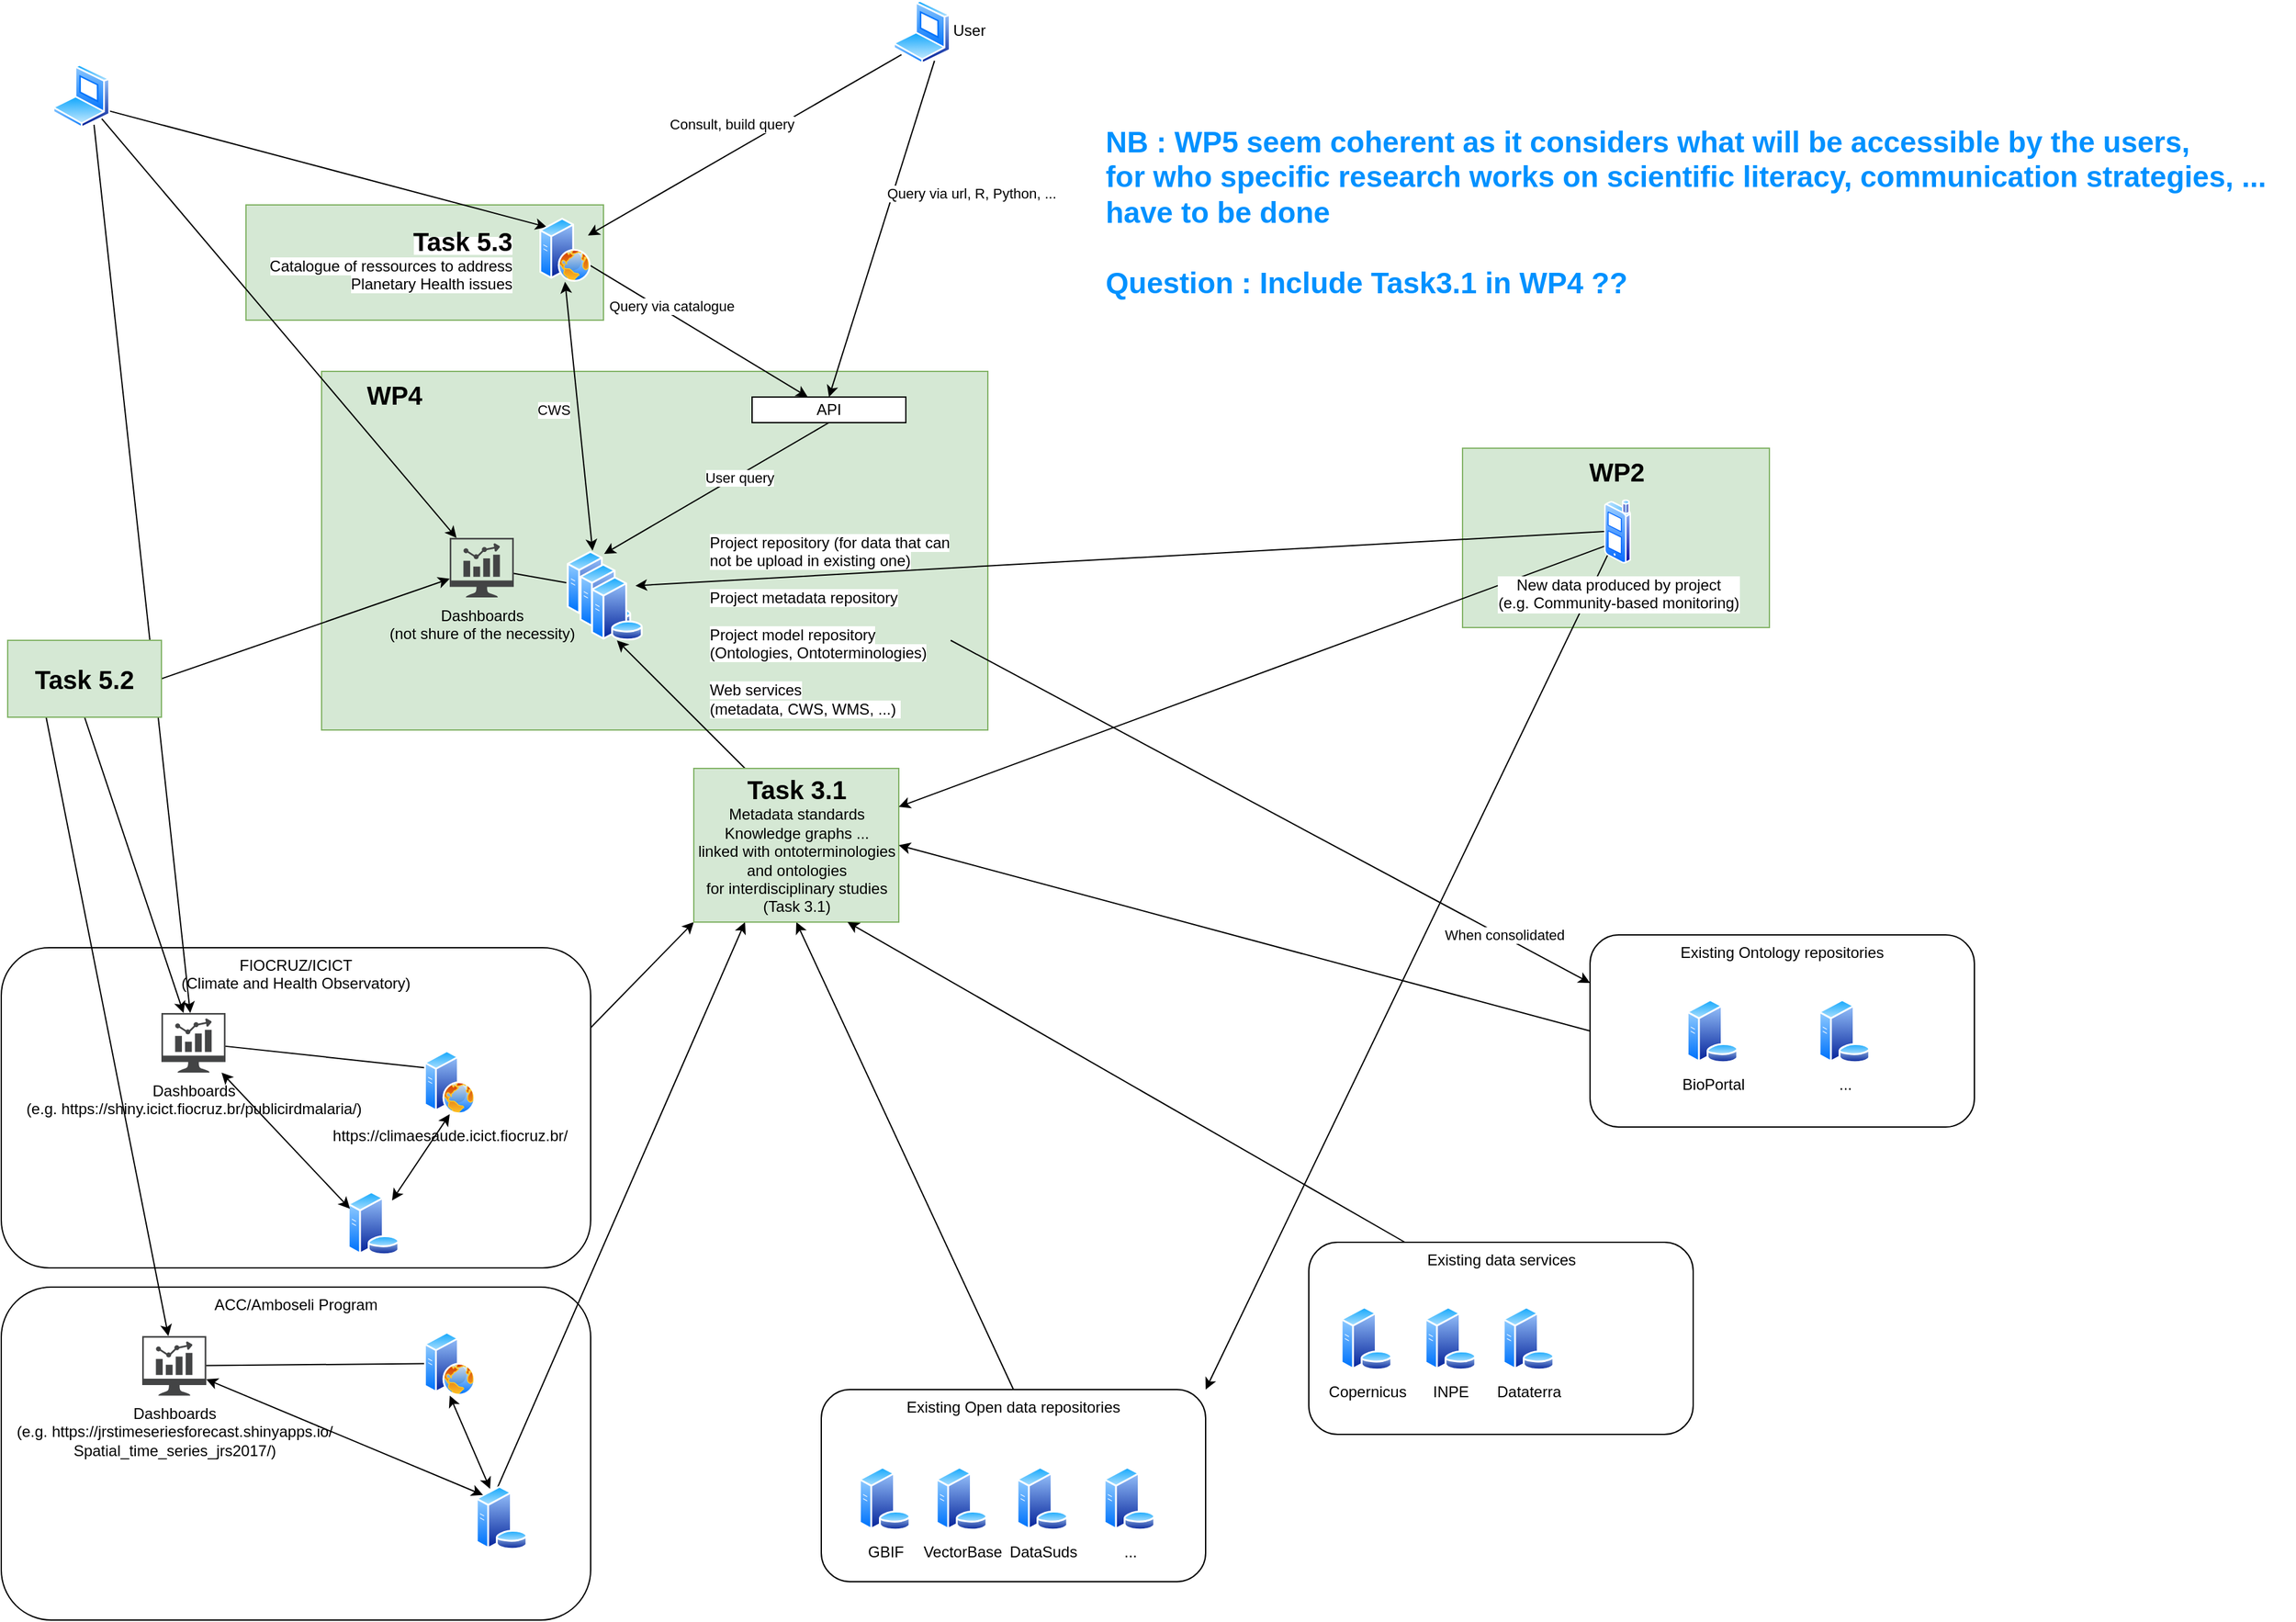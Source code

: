 <mxfile version="21.1.1" type="github">
  <diagram name="Page-1" id="tpfmhDWZOnEipKTeY5yB">
    <mxGraphModel dx="2485" dy="2585" grid="1" gridSize="10" guides="1" tooltips="1" connect="1" arrows="1" fold="1" page="1" pageScale="1" pageWidth="827" pageHeight="1169" math="0" shadow="0">
      <root>
        <mxCell id="0" />
        <mxCell id="1" parent="0" />
        <mxCell id="CDFzMtoowuqR80sz95AC-110" value="&lt;div style=&quot;&quot;&gt;&lt;b style=&quot;font-size: 20px; background-color: initial;&quot;&gt;WP2&lt;/b&gt;&lt;/div&gt;" style="rounded=0;whiteSpace=wrap;html=1;fillColor=#d5e8d4;strokeColor=#82b366;align=center;verticalAlign=top;" vertex="1" parent="1">
          <mxGeometry x="1150.5" y="280" width="239.5" height="140" as="geometry" />
        </mxCell>
        <mxCell id="CDFzMtoowuqR80sz95AC-109" value="" style="rounded=0;whiteSpace=wrap;html=1;fillColor=#d5e8d4;strokeColor=#82b366;" vertex="1" parent="1">
          <mxGeometry x="201" y="90" width="279" height="90" as="geometry" />
        </mxCell>
        <mxCell id="CDFzMtoowuqR80sz95AC-85" value="&lt;b&gt;&lt;font style=&quot;font-size: 20px;&quot;&gt;&amp;nbsp; &amp;nbsp; &amp;nbsp; WP4&lt;/font&gt;&lt;/b&gt;" style="rounded=0;whiteSpace=wrap;html=1;fillColor=#d5e8d4;verticalAlign=top;align=left;strokeColor=#82b366;" vertex="1" parent="1">
          <mxGeometry x="260" y="220" width="520" height="280" as="geometry" />
        </mxCell>
        <mxCell id="CDFzMtoowuqR80sz95AC-11" style="edgeStyle=none;rounded=0;orthogonalLoop=1;jettySize=auto;html=1;exitX=0.75;exitY=1;exitDx=0;exitDy=0;entryX=0.5;entryY=1;entryDx=0;entryDy=0;" edge="1" parent="1" source="CDFzMtoowuqR80sz95AC-1" target="CDFzMtoowuqR80sz95AC-10">
          <mxGeometry relative="1" as="geometry" />
        </mxCell>
        <mxCell id="CDFzMtoowuqR80sz95AC-16" value="Query via url, R, Python, ..." style="edgeLabel;html=1;align=center;verticalAlign=middle;resizable=0;points=[];" vertex="1" connectable="0" parent="CDFzMtoowuqR80sz95AC-11">
          <mxGeometry x="-0.188" y="1" relative="1" as="geometry">
            <mxPoint x="61" y="-3" as="offset" />
          </mxGeometry>
        </mxCell>
        <mxCell id="CDFzMtoowuqR80sz95AC-1" value="" style="image;aspect=fixed;perimeter=ellipsePerimeter;html=1;align=center;shadow=0;dashed=0;spacingTop=3;image=img/lib/active_directory/laptop_client.svg;" vertex="1" parent="1">
          <mxGeometry x="706" y="-70" width="45" height="50" as="geometry" />
        </mxCell>
        <mxCell id="CDFzMtoowuqR80sz95AC-9" style="edgeStyle=none;rounded=0;orthogonalLoop=1;jettySize=auto;html=1;exitX=0.5;exitY=0;exitDx=0;exitDy=0;entryX=0.5;entryY=1;entryDx=0;entryDy=0;startArrow=classic;startFill=1;" edge="1" parent="1" source="CDFzMtoowuqR80sz95AC-49" target="CDFzMtoowuqR80sz95AC-3">
          <mxGeometry relative="1" as="geometry">
            <mxPoint x="461" y="365" as="sourcePoint" />
          </mxGeometry>
        </mxCell>
        <mxCell id="CDFzMtoowuqR80sz95AC-13" value="CWS" style="edgeLabel;html=1;align=center;verticalAlign=middle;resizable=0;points=[];" vertex="1" connectable="0" parent="CDFzMtoowuqR80sz95AC-9">
          <mxGeometry x="-0.509" relative="1" as="geometry">
            <mxPoint x="-25" y="-59" as="offset" />
          </mxGeometry>
        </mxCell>
        <mxCell id="CDFzMtoowuqR80sz95AC-5" style="edgeStyle=none;rounded=0;orthogonalLoop=1;jettySize=auto;html=1;exitX=1;exitY=0.25;exitDx=0;exitDy=0;entryX=0;entryY=1;entryDx=0;entryDy=0;endArrow=none;endFill=0;startArrow=classic;startFill=1;" edge="1" parent="1" source="CDFzMtoowuqR80sz95AC-3" target="CDFzMtoowuqR80sz95AC-1">
          <mxGeometry relative="1" as="geometry" />
        </mxCell>
        <mxCell id="CDFzMtoowuqR80sz95AC-22" value="Consult, build query" style="edgeLabel;html=1;align=center;verticalAlign=middle;resizable=0;points=[];" vertex="1" connectable="0" parent="CDFzMtoowuqR80sz95AC-5">
          <mxGeometry x="0.249" y="-1" relative="1" as="geometry">
            <mxPoint x="-42" as="offset" />
          </mxGeometry>
        </mxCell>
        <mxCell id="CDFzMtoowuqR80sz95AC-7" style="edgeStyle=none;rounded=0;orthogonalLoop=1;jettySize=auto;html=1;exitX=0;exitY=0;exitDx=0;exitDy=0;entryX=1;entryY=0.75;entryDx=0;entryDy=0;endArrow=none;endFill=0;startArrow=classic;startFill=1;" edge="1" parent="1" source="CDFzMtoowuqR80sz95AC-3" target="CDFzMtoowuqR80sz95AC-6">
          <mxGeometry relative="1" as="geometry" />
        </mxCell>
        <mxCell id="CDFzMtoowuqR80sz95AC-15" style="edgeStyle=none;rounded=0;orthogonalLoop=1;jettySize=auto;html=1;exitX=1;exitY=0.75;exitDx=0;exitDy=0;" edge="1" parent="1" source="CDFzMtoowuqR80sz95AC-3" target="CDFzMtoowuqR80sz95AC-10">
          <mxGeometry relative="1" as="geometry" />
        </mxCell>
        <mxCell id="CDFzMtoowuqR80sz95AC-17" value="Query via catalogue" style="edgeLabel;html=1;align=center;verticalAlign=middle;resizable=0;points=[];" vertex="1" connectable="0" parent="CDFzMtoowuqR80sz95AC-15">
          <mxGeometry x="-0.549" y="2" relative="1" as="geometry">
            <mxPoint x="25" y="11" as="offset" />
          </mxGeometry>
        </mxCell>
        <mxCell id="CDFzMtoowuqR80sz95AC-3" value="" style="image;aspect=fixed;perimeter=ellipsePerimeter;html=1;align=center;shadow=0;dashed=0;spacingTop=3;image=img/lib/active_directory/web_server.svg;" vertex="1" parent="1">
          <mxGeometry x="430" y="100" width="40" height="50" as="geometry" />
        </mxCell>
        <mxCell id="CDFzMtoowuqR80sz95AC-68" style="edgeStyle=none;rounded=0;orthogonalLoop=1;jettySize=auto;html=1;exitX=0.75;exitY=1;exitDx=0;exitDy=0;" edge="1" parent="1" source="CDFzMtoowuqR80sz95AC-6" target="CDFzMtoowuqR80sz95AC-61">
          <mxGeometry relative="1" as="geometry" />
        </mxCell>
        <mxCell id="CDFzMtoowuqR80sz95AC-112" style="edgeStyle=none;rounded=0;orthogonalLoop=1;jettySize=auto;html=1;exitX=1;exitY=1;exitDx=0;exitDy=0;" edge="1" parent="1" source="CDFzMtoowuqR80sz95AC-6" target="CDFzMtoowuqR80sz95AC-90">
          <mxGeometry relative="1" as="geometry" />
        </mxCell>
        <mxCell id="CDFzMtoowuqR80sz95AC-6" value="" style="image;aspect=fixed;perimeter=ellipsePerimeter;html=1;align=center;shadow=0;dashed=0;spacingTop=3;image=img/lib/active_directory/laptop_client.svg;" vertex="1" parent="1">
          <mxGeometry x="50" y="-20" width="45" height="50" as="geometry" />
        </mxCell>
        <mxCell id="CDFzMtoowuqR80sz95AC-12" style="edgeStyle=none;rounded=0;orthogonalLoop=1;jettySize=auto;html=1;exitX=0.5;exitY=0;exitDx=0;exitDy=0;entryX=0.75;entryY=0;entryDx=0;entryDy=0;" edge="1" parent="1" source="CDFzMtoowuqR80sz95AC-10" target="CDFzMtoowuqR80sz95AC-49">
          <mxGeometry relative="1" as="geometry">
            <mxPoint x="475" y="390" as="targetPoint" />
          </mxGeometry>
        </mxCell>
        <mxCell id="CDFzMtoowuqR80sz95AC-14" value="User query" style="edgeLabel;html=1;align=center;verticalAlign=middle;resizable=0;points=[];" vertex="1" connectable="0" parent="CDFzMtoowuqR80sz95AC-12">
          <mxGeometry x="-0.187" y="1" relative="1" as="geometry">
            <mxPoint as="offset" />
          </mxGeometry>
        </mxCell>
        <mxCell id="CDFzMtoowuqR80sz95AC-10" value="API" style="rounded=0;whiteSpace=wrap;html=1;rotation=0;direction=west;" vertex="1" parent="1">
          <mxGeometry x="596" y="240" width="120" height="20" as="geometry" />
        </mxCell>
        <mxCell id="CDFzMtoowuqR80sz95AC-18" value="&lt;span style=&quot;color: rgb(0, 0, 0); font-family: Helvetica; font-style: normal; font-variant-ligatures: normal; font-variant-caps: normal; letter-spacing: normal; orphans: 2; text-indent: 0px; text-transform: none; widows: 2; word-spacing: 0px; -webkit-text-stroke-width: 0px; background-color: rgb(255, 255, 255); text-decoration-thickness: initial; text-decoration-style: initial; text-decoration-color: initial; float: none; display: inline !important;&quot;&gt;&lt;b style=&quot;font-size: 20px;&quot;&gt;Task 5.3&lt;br&gt;&lt;/b&gt;&lt;font style=&quot;font-size: 12px;&quot;&gt;Catalogue of ressources to address Planetary Health issues&lt;/font&gt;&lt;/span&gt;" style="text;whiteSpace=wrap;html=1;align=right;" vertex="1" parent="1">
          <mxGeometry x="190" y="100" width="221" height="40" as="geometry" />
        </mxCell>
        <mxCell id="CDFzMtoowuqR80sz95AC-100" style="edgeStyle=none;rounded=0;orthogonalLoop=1;jettySize=auto;html=1;exitX=1;exitY=1;exitDx=0;exitDy=0;entryX=0;entryY=0.25;entryDx=0;entryDy=0;" edge="1" parent="1" source="CDFzMtoowuqR80sz95AC-19" target="CDFzMtoowuqR80sz95AC-97">
          <mxGeometry relative="1" as="geometry">
            <mxPoint x="655.462" y="500" as="targetPoint" />
          </mxGeometry>
        </mxCell>
        <mxCell id="CDFzMtoowuqR80sz95AC-111" value="When consolidated" style="edgeLabel;html=1;align=center;verticalAlign=middle;resizable=0;points=[];" vertex="1" connectable="0" parent="CDFzMtoowuqR80sz95AC-100">
          <mxGeometry x="0.727" y="1" relative="1" as="geometry">
            <mxPoint as="offset" />
          </mxGeometry>
        </mxCell>
        <mxCell id="CDFzMtoowuqR80sz95AC-19" value="&lt;span style=&quot;color: rgb(0, 0, 0); font-family: Helvetica; font-size: 12px; font-style: normal; font-variant-ligatures: normal; font-variant-caps: normal; font-weight: 400; letter-spacing: normal; orphans: 2; text-indent: 0px; text-transform: none; widows: 2; word-spacing: 0px; -webkit-text-stroke-width: 0px; background-color: rgb(255, 255, 255); text-decoration-thickness: initial; text-decoration-style: initial; text-decoration-color: initial; float: none; display: inline !important;&quot;&gt;Project repository (for data that can not be upload in existing one)&lt;br&gt;&lt;br&gt;Project metadata repository&lt;br&gt;&lt;br&gt;Project model repository (Ontologies, Ontoterminologies)&lt;br&gt;&lt;br&gt;Web services&lt;br&gt;(metadata, CWS, WMS, ...)&amp;nbsp;&lt;br&gt;&lt;/span&gt;" style="text;whiteSpace=wrap;html=1;align=left;" vertex="1" parent="1">
          <mxGeometry x="561" y="340" width="190" height="90" as="geometry" />
        </mxCell>
        <mxCell id="CDFzMtoowuqR80sz95AC-83" style="edgeStyle=none;rounded=0;orthogonalLoop=1;jettySize=auto;html=1;exitX=1;exitY=0.25;exitDx=0;exitDy=0;entryX=0;entryY=1;entryDx=0;entryDy=0;" edge="1" parent="1" source="CDFzMtoowuqR80sz95AC-25" target="CDFzMtoowuqR80sz95AC-74">
          <mxGeometry relative="1" as="geometry" />
        </mxCell>
        <mxCell id="CDFzMtoowuqR80sz95AC-25" value="FIOCRUZ/ICICT&lt;br&gt;(Climate and Health Observatory)" style="rounded=1;whiteSpace=wrap;html=1;fillColor=none;verticalAlign=top;align=center;" vertex="1" parent="1">
          <mxGeometry x="10" y="670" width="460" height="250" as="geometry" />
        </mxCell>
        <mxCell id="CDFzMtoowuqR80sz95AC-62" style="edgeStyle=none;rounded=0;orthogonalLoop=1;jettySize=auto;html=1;exitX=0;exitY=0.25;exitDx=0;exitDy=0;startArrow=none;startFill=0;endArrow=none;endFill=0;" edge="1" parent="1" source="CDFzMtoowuqR80sz95AC-26" target="CDFzMtoowuqR80sz95AC-61">
          <mxGeometry relative="1" as="geometry" />
        </mxCell>
        <mxCell id="CDFzMtoowuqR80sz95AC-26" value="https://climaesaude.icict.fiocruz.br/" style="image;aspect=fixed;perimeter=ellipsePerimeter;html=1;align=center;shadow=0;dashed=0;spacingTop=3;image=img/lib/active_directory/web_server.svg;" vertex="1" parent="1">
          <mxGeometry x="340" y="750" width="40" height="50" as="geometry" />
        </mxCell>
        <mxCell id="CDFzMtoowuqR80sz95AC-28" style="edgeStyle=none;rounded=0;orthogonalLoop=1;jettySize=auto;html=1;exitX=1;exitY=0;exitDx=0;exitDy=0;entryX=0.5;entryY=1;entryDx=0;entryDy=0;startArrow=classic;startFill=1;" edge="1" parent="1" source="CDFzMtoowuqR80sz95AC-52" target="CDFzMtoowuqR80sz95AC-26">
          <mxGeometry relative="1" as="geometry" />
        </mxCell>
        <mxCell id="CDFzMtoowuqR80sz95AC-29" value="ACC/Amboseli Program&lt;br&gt;" style="rounded=1;whiteSpace=wrap;html=1;fillColor=none;verticalAlign=top;align=center;" vertex="1" parent="1">
          <mxGeometry x="10" y="935" width="460" height="260" as="geometry" />
        </mxCell>
        <mxCell id="CDFzMtoowuqR80sz95AC-31" value="" style="image;aspect=fixed;perimeter=ellipsePerimeter;html=1;align=center;shadow=0;dashed=0;spacingTop=3;image=img/lib/active_directory/web_server.svg;" vertex="1" parent="1">
          <mxGeometry x="340" y="969.75" width="40" height="50" as="geometry" />
        </mxCell>
        <mxCell id="CDFzMtoowuqR80sz95AC-32" style="rounded=0;orthogonalLoop=1;jettySize=auto;html=1;exitX=0.25;exitY=0;exitDx=0;exitDy=0;startArrow=classic;startFill=1;entryX=0.5;entryY=1;entryDx=0;entryDy=0;" edge="1" parent="1" source="CDFzMtoowuqR80sz95AC-53" target="CDFzMtoowuqR80sz95AC-31">
          <mxGeometry relative="1" as="geometry">
            <mxPoint x="248.359" y="1017.855" as="sourcePoint" />
            <mxPoint x="315.5" y="1035" as="targetPoint" />
          </mxGeometry>
        </mxCell>
        <mxCell id="CDFzMtoowuqR80sz95AC-82" style="edgeStyle=none;rounded=0;orthogonalLoop=1;jettySize=auto;html=1;exitX=0.5;exitY=0;exitDx=0;exitDy=0;entryX=0.5;entryY=1;entryDx=0;entryDy=0;" edge="1" parent="1" source="CDFzMtoowuqR80sz95AC-38" target="CDFzMtoowuqR80sz95AC-74">
          <mxGeometry relative="1" as="geometry" />
        </mxCell>
        <mxCell id="CDFzMtoowuqR80sz95AC-38" value="Existing Open data repositories" style="rounded=1;whiteSpace=wrap;html=1;fillColor=none;verticalAlign=top;align=center;" vertex="1" parent="1">
          <mxGeometry x="650" y="1015" width="300" height="150" as="geometry" />
        </mxCell>
        <mxCell id="CDFzMtoowuqR80sz95AC-93" style="edgeStyle=none;rounded=0;orthogonalLoop=1;jettySize=auto;html=1;exitX=0;exitY=0.5;exitDx=0;exitDy=0;endArrow=none;endFill=0;" edge="1" parent="1" source="CDFzMtoowuqR80sz95AC-49" target="CDFzMtoowuqR80sz95AC-90">
          <mxGeometry relative="1" as="geometry" />
        </mxCell>
        <mxCell id="CDFzMtoowuqR80sz95AC-49" value="" style="image;aspect=fixed;perimeter=ellipsePerimeter;html=1;align=center;shadow=0;dashed=0;spacingTop=3;image=img/lib/active_directory/database_server.svg;" vertex="1" parent="1">
          <mxGeometry x="451" y="360" width="41" height="50" as="geometry" />
        </mxCell>
        <mxCell id="CDFzMtoowuqR80sz95AC-52" value="" style="image;aspect=fixed;perimeter=ellipsePerimeter;html=1;align=center;shadow=0;dashed=0;spacingTop=3;image=img/lib/active_directory/database_server.svg;" vertex="1" parent="1">
          <mxGeometry x="280" y="860" width="41" height="50" as="geometry" />
        </mxCell>
        <mxCell id="CDFzMtoowuqR80sz95AC-84" style="edgeStyle=none;rounded=0;orthogonalLoop=1;jettySize=auto;html=1;exitX=0;exitY=0.75;exitDx=0;exitDy=0;entryX=0.25;entryY=1;entryDx=0;entryDy=0;" edge="1" parent="1" source="CDFzMtoowuqR80sz95AC-53" target="CDFzMtoowuqR80sz95AC-74">
          <mxGeometry relative="1" as="geometry" />
        </mxCell>
        <mxCell id="CDFzMtoowuqR80sz95AC-53" value="" style="image;aspect=fixed;perimeter=ellipsePerimeter;html=1;align=center;shadow=0;dashed=0;spacingTop=3;image=img/lib/active_directory/database_server.svg;" vertex="1" parent="1">
          <mxGeometry x="380" y="1090" width="41" height="50" as="geometry" />
        </mxCell>
        <mxCell id="CDFzMtoowuqR80sz95AC-54" value="GBIF" style="image;aspect=fixed;perimeter=ellipsePerimeter;html=1;align=center;shadow=0;dashed=0;spacingTop=3;image=img/lib/active_directory/database_server.svg;" vertex="1" parent="1">
          <mxGeometry x="679" y="1075" width="41" height="50" as="geometry" />
        </mxCell>
        <mxCell id="CDFzMtoowuqR80sz95AC-55" value="VectorBase" style="image;aspect=fixed;perimeter=ellipsePerimeter;html=1;align=center;shadow=0;dashed=0;spacingTop=3;image=img/lib/active_directory/database_server.svg;" vertex="1" parent="1">
          <mxGeometry x="739" y="1075" width="41" height="50" as="geometry" />
        </mxCell>
        <mxCell id="CDFzMtoowuqR80sz95AC-60" value="DataSuds" style="image;aspect=fixed;perimeter=ellipsePerimeter;html=1;align=center;shadow=0;dashed=0;spacingTop=3;image=img/lib/active_directory/database_server.svg;" vertex="1" parent="1">
          <mxGeometry x="802" y="1075" width="41" height="50" as="geometry" />
        </mxCell>
        <mxCell id="CDFzMtoowuqR80sz95AC-61" value="Dashboards&lt;br&gt;(e.g.&amp;nbsp;https://shiny.icict.fiocruz.br/publicirdmalaria/)" style="sketch=0;pointerEvents=1;shadow=0;dashed=0;html=1;strokeColor=none;fillColor=#434445;aspect=fixed;labelPosition=center;verticalLabelPosition=bottom;verticalAlign=top;align=center;outlineConnect=0;shape=mxgraph.vvd.nsx_dashboard;" vertex="1" parent="1">
          <mxGeometry x="135" y="721" width="50" height="46.5" as="geometry" />
        </mxCell>
        <mxCell id="CDFzMtoowuqR80sz95AC-63" style="edgeStyle=none;rounded=0;orthogonalLoop=1;jettySize=auto;html=1;exitX=0;exitY=0.25;exitDx=0;exitDy=0;startArrow=classic;startFill=1;" edge="1" parent="1" source="CDFzMtoowuqR80sz95AC-52" target="CDFzMtoowuqR80sz95AC-61">
          <mxGeometry relative="1" as="geometry">
            <mxPoint x="128" y="734" as="sourcePoint" />
            <mxPoint x="291" y="745" as="targetPoint" />
          </mxGeometry>
        </mxCell>
        <mxCell id="CDFzMtoowuqR80sz95AC-64" value="Dashboards&lt;br&gt;(e.g. https://jrstimeseriesforecast.shinyapps.io/&lt;br&gt;Spatial_time_series_jrs2017/)" style="sketch=0;pointerEvents=1;shadow=0;dashed=0;html=1;strokeColor=none;fillColor=#434445;aspect=fixed;labelPosition=center;verticalLabelPosition=bottom;verticalAlign=top;align=center;outlineConnect=0;shape=mxgraph.vvd.nsx_dashboard;" vertex="1" parent="1">
          <mxGeometry x="120" y="973.25" width="50" height="46.5" as="geometry" />
        </mxCell>
        <mxCell id="CDFzMtoowuqR80sz95AC-65" style="rounded=0;orthogonalLoop=1;jettySize=auto;html=1;exitX=0;exitY=0;exitDx=0;exitDy=0;startArrow=classic;startFill=1;" edge="1" parent="1" source="CDFzMtoowuqR80sz95AC-53" target="CDFzMtoowuqR80sz95AC-64">
          <mxGeometry relative="1" as="geometry">
            <mxPoint x="384.5" y="999" as="sourcePoint" />
            <mxPoint x="495.5" y="1060" as="targetPoint" />
          </mxGeometry>
        </mxCell>
        <mxCell id="CDFzMtoowuqR80sz95AC-66" style="rounded=0;orthogonalLoop=1;jettySize=auto;html=1;exitX=0;exitY=0.5;exitDx=0;exitDy=0;startArrow=none;startFill=0;endArrow=none;endFill=0;" edge="1" parent="1" source="CDFzMtoowuqR80sz95AC-31" target="CDFzMtoowuqR80sz95AC-64">
          <mxGeometry relative="1" as="geometry">
            <mxPoint x="417.5" y="1015" as="sourcePoint" />
            <mxPoint x="325.5" y="1045" as="targetPoint" />
          </mxGeometry>
        </mxCell>
        <mxCell id="CDFzMtoowuqR80sz95AC-71" value="" style="image;aspect=fixed;perimeter=ellipsePerimeter;html=1;align=center;shadow=0;dashed=0;spacingTop=3;image=img/lib/active_directory/database_server.svg;" vertex="1" parent="1">
          <mxGeometry x="461" y="370" width="41" height="50" as="geometry" />
        </mxCell>
        <mxCell id="CDFzMtoowuqR80sz95AC-72" value="" style="image;aspect=fixed;perimeter=ellipsePerimeter;html=1;align=center;shadow=0;dashed=0;spacingTop=3;image=img/lib/active_directory/database_server.svg;" vertex="1" parent="1">
          <mxGeometry x="470" y="380" width="41" height="50" as="geometry" />
        </mxCell>
        <mxCell id="CDFzMtoowuqR80sz95AC-86" style="edgeStyle=none;rounded=0;orthogonalLoop=1;jettySize=auto;html=1;exitX=0.25;exitY=0;exitDx=0;exitDy=0;entryX=0.5;entryY=1;entryDx=0;entryDy=0;" edge="1" parent="1" source="CDFzMtoowuqR80sz95AC-74" target="CDFzMtoowuqR80sz95AC-72">
          <mxGeometry relative="1" as="geometry" />
        </mxCell>
        <mxCell id="CDFzMtoowuqR80sz95AC-74" value="&lt;font style=&quot;font-size: 20px;&quot;&gt;&lt;b&gt;Task 3.1&lt;br&gt;&lt;/b&gt;&lt;/font&gt;Metadata standards&lt;br&gt;Knowledge graphs ...&lt;br&gt;linked with ontoterminologies and ontologies&lt;br&gt;for interdisciplinary studies&lt;br&gt;(Task 3.1)" style="rounded=0;whiteSpace=wrap;html=1;fillColor=#d5e8d4;strokeColor=#82b366;" vertex="1" parent="1">
          <mxGeometry x="550.5" y="530" width="160" height="120" as="geometry" />
        </mxCell>
        <mxCell id="CDFzMtoowuqR80sz95AC-81" style="edgeStyle=none;rounded=0;orthogonalLoop=1;jettySize=auto;html=1;exitX=0.25;exitY=0;exitDx=0;exitDy=0;entryX=0.75;entryY=1;entryDx=0;entryDy=0;" edge="1" parent="1" source="CDFzMtoowuqR80sz95AC-75" target="CDFzMtoowuqR80sz95AC-74">
          <mxGeometry relative="1" as="geometry" />
        </mxCell>
        <mxCell id="CDFzMtoowuqR80sz95AC-75" value="Existing data services" style="rounded=1;whiteSpace=wrap;html=1;fillColor=none;verticalAlign=top;align=center;" vertex="1" parent="1">
          <mxGeometry x="1030.5" y="900" width="300" height="150" as="geometry" />
        </mxCell>
        <mxCell id="CDFzMtoowuqR80sz95AC-76" value="..." style="image;aspect=fixed;perimeter=ellipsePerimeter;html=1;align=center;shadow=0;dashed=0;spacingTop=3;image=img/lib/active_directory/database_server.svg;" vertex="1" parent="1">
          <mxGeometry x="870" y="1075" width="41" height="50" as="geometry" />
        </mxCell>
        <mxCell id="CDFzMtoowuqR80sz95AC-77" value="Copernicus" style="image;aspect=fixed;perimeter=ellipsePerimeter;html=1;align=center;shadow=0;dashed=0;spacingTop=3;image=img/lib/active_directory/database_server.svg;" vertex="1" parent="1">
          <mxGeometry x="1055" y="950" width="41" height="50" as="geometry" />
        </mxCell>
        <mxCell id="CDFzMtoowuqR80sz95AC-78" value="INPE" style="image;aspect=fixed;perimeter=ellipsePerimeter;html=1;align=center;shadow=0;dashed=0;spacingTop=3;image=img/lib/active_directory/database_server.svg;" vertex="1" parent="1">
          <mxGeometry x="1120.5" y="950" width="41" height="50" as="geometry" />
        </mxCell>
        <mxCell id="CDFzMtoowuqR80sz95AC-79" value="Dataterra" style="image;aspect=fixed;perimeter=ellipsePerimeter;html=1;align=center;shadow=0;dashed=0;spacingTop=3;image=img/lib/active_directory/database_server.svg;" vertex="1" parent="1">
          <mxGeometry x="1181.5" y="950" width="41" height="50" as="geometry" />
        </mxCell>
        <mxCell id="CDFzMtoowuqR80sz95AC-89" style="edgeStyle=none;rounded=0;orthogonalLoop=1;jettySize=auto;html=1;exitX=1;exitY=0.5;exitDx=0;exitDy=0;" edge="1" parent="1" source="CDFzMtoowuqR80sz95AC-88" target="CDFzMtoowuqR80sz95AC-90">
          <mxGeometry relative="1" as="geometry" />
        </mxCell>
        <mxCell id="CDFzMtoowuqR80sz95AC-91" style="edgeStyle=none;rounded=0;orthogonalLoop=1;jettySize=auto;html=1;exitX=0.5;exitY=1;exitDx=0;exitDy=0;" edge="1" parent="1" source="CDFzMtoowuqR80sz95AC-88" target="CDFzMtoowuqR80sz95AC-61">
          <mxGeometry relative="1" as="geometry" />
        </mxCell>
        <mxCell id="CDFzMtoowuqR80sz95AC-92" style="edgeStyle=none;rounded=0;orthogonalLoop=1;jettySize=auto;html=1;exitX=0.25;exitY=1;exitDx=0;exitDy=0;" edge="1" parent="1" source="CDFzMtoowuqR80sz95AC-88" target="CDFzMtoowuqR80sz95AC-64">
          <mxGeometry relative="1" as="geometry" />
        </mxCell>
        <mxCell id="CDFzMtoowuqR80sz95AC-88" value="&lt;b style=&quot;border-color: var(--border-color); font-size: 20px;&quot;&gt;Task 5.2&lt;br style=&quot;border-color: var(--border-color);&quot;&gt;&lt;/b&gt;" style="rounded=0;whiteSpace=wrap;html=1;fillColor=#d5e8d4;strokeColor=#82b366;" vertex="1" parent="1">
          <mxGeometry x="15" y="430" width="120" height="60" as="geometry" />
        </mxCell>
        <mxCell id="CDFzMtoowuqR80sz95AC-90" value="Dashboards&lt;br&gt;(not shure of the necessity)" style="sketch=0;pointerEvents=1;shadow=0;dashed=0;html=1;strokeColor=none;fillColor=#434445;aspect=fixed;labelPosition=center;verticalLabelPosition=bottom;verticalAlign=top;align=center;outlineConnect=0;shape=mxgraph.vvd.nsx_dashboard;" vertex="1" parent="1">
          <mxGeometry x="360" y="350" width="50" height="46.5" as="geometry" />
        </mxCell>
        <mxCell id="CDFzMtoowuqR80sz95AC-95" style="edgeStyle=none;rounded=0;orthogonalLoop=1;jettySize=auto;html=1;exitX=0;exitY=0.75;exitDx=0;exitDy=0;entryX=1;entryY=0.25;entryDx=0;entryDy=0;" edge="1" parent="1" source="CDFzMtoowuqR80sz95AC-94" target="CDFzMtoowuqR80sz95AC-74">
          <mxGeometry relative="1" as="geometry" />
        </mxCell>
        <mxCell id="CDFzMtoowuqR80sz95AC-96" style="edgeStyle=none;rounded=0;orthogonalLoop=1;jettySize=auto;html=1;exitX=0;exitY=0.5;exitDx=0;exitDy=0;entryX=1;entryY=0;entryDx=0;entryDy=0;" edge="1" parent="1" source="CDFzMtoowuqR80sz95AC-94" target="CDFzMtoowuqR80sz95AC-72">
          <mxGeometry relative="1" as="geometry">
            <mxPoint x="1130.0" y="340" as="targetPoint" />
          </mxGeometry>
        </mxCell>
        <mxCell id="CDFzMtoowuqR80sz95AC-104" style="edgeStyle=none;rounded=0;orthogonalLoop=1;jettySize=auto;html=1;exitX=0;exitY=1;exitDx=0;exitDy=0;entryX=1;entryY=0;entryDx=0;entryDy=0;" edge="1" parent="1" source="CDFzMtoowuqR80sz95AC-94" target="CDFzMtoowuqR80sz95AC-38">
          <mxGeometry relative="1" as="geometry" />
        </mxCell>
        <mxCell id="CDFzMtoowuqR80sz95AC-94" value="New data produced by project&lt;br&gt;(e.g. Community-based monitoring)" style="image;aspect=fixed;perimeter=ellipsePerimeter;html=1;align=center;shadow=0;dashed=0;spacingTop=3;image=img/lib/active_directory/cell_phone.svg;" vertex="1" parent="1">
          <mxGeometry x="1261" y="320" width="21" height="50" as="geometry" />
        </mxCell>
        <mxCell id="CDFzMtoowuqR80sz95AC-103" style="edgeStyle=none;rounded=0;orthogonalLoop=1;jettySize=auto;html=1;exitX=0;exitY=0.5;exitDx=0;exitDy=0;entryX=1;entryY=0.5;entryDx=0;entryDy=0;" edge="1" parent="1" source="CDFzMtoowuqR80sz95AC-97" target="CDFzMtoowuqR80sz95AC-74">
          <mxGeometry relative="1" as="geometry" />
        </mxCell>
        <mxCell id="CDFzMtoowuqR80sz95AC-97" value="Existing Ontology repositories" style="rounded=1;whiteSpace=wrap;html=1;fillColor=none;verticalAlign=top;align=center;" vertex="1" parent="1">
          <mxGeometry x="1250" y="660" width="300" height="150" as="geometry" />
        </mxCell>
        <mxCell id="CDFzMtoowuqR80sz95AC-98" value="BioPortal" style="image;aspect=fixed;perimeter=ellipsePerimeter;html=1;align=center;shadow=0;dashed=0;spacingTop=3;image=img/lib/active_directory/database_server.svg;" vertex="1" parent="1">
          <mxGeometry x="1325" y="710" width="41" height="50" as="geometry" />
        </mxCell>
        <mxCell id="CDFzMtoowuqR80sz95AC-99" value="..." style="image;aspect=fixed;perimeter=ellipsePerimeter;html=1;align=center;shadow=0;dashed=0;spacingTop=3;image=img/lib/active_directory/database_server.svg;" vertex="1" parent="1">
          <mxGeometry x="1428" y="710" width="41" height="50" as="geometry" />
        </mxCell>
        <mxCell id="CDFzMtoowuqR80sz95AC-107" value="&lt;span style=&quot;color: rgb(0, 0, 0); font-family: Helvetica; font-size: 12px; font-style: normal; font-variant-ligatures: normal; font-variant-caps: normal; font-weight: 400; letter-spacing: normal; orphans: 2; text-align: center; text-indent: 0px; text-transform: none; widows: 2; word-spacing: 0px; -webkit-text-stroke-width: 0px; background-color: rgb(255, 255, 255); text-decoration-thickness: initial; text-decoration-style: initial; text-decoration-color: initial; float: none; display: inline !important;&quot;&gt;User&lt;/span&gt;" style="text;whiteSpace=wrap;html=1;" vertex="1" parent="1">
          <mxGeometry x="751" y="-60" width="60" height="40" as="geometry" />
        </mxCell>
        <mxCell id="CDFzMtoowuqR80sz95AC-113" value="&lt;b style=&quot;font-size: 23px;&quot;&gt;&lt;font color=&quot;#0091ff&quot;&gt;NB : WP5 seem coherent as it considers what will be accessible by the users,&lt;br&gt;for who specific research works on scientific literacy, communication strategies, ...&lt;br&gt;have to be done&lt;br&gt;&lt;br&gt;Question : Include Task3.1 in WP4 ??&lt;br&gt;&lt;br&gt;&lt;/font&gt;&lt;/b&gt;" style="text;html=1;align=left;verticalAlign=middle;resizable=0;points=[];autosize=1;strokeColor=none;fillColor=none;" vertex="1" parent="1">
          <mxGeometry x="870" y="20" width="930" height="180" as="geometry" />
        </mxCell>
      </root>
    </mxGraphModel>
  </diagram>
</mxfile>
